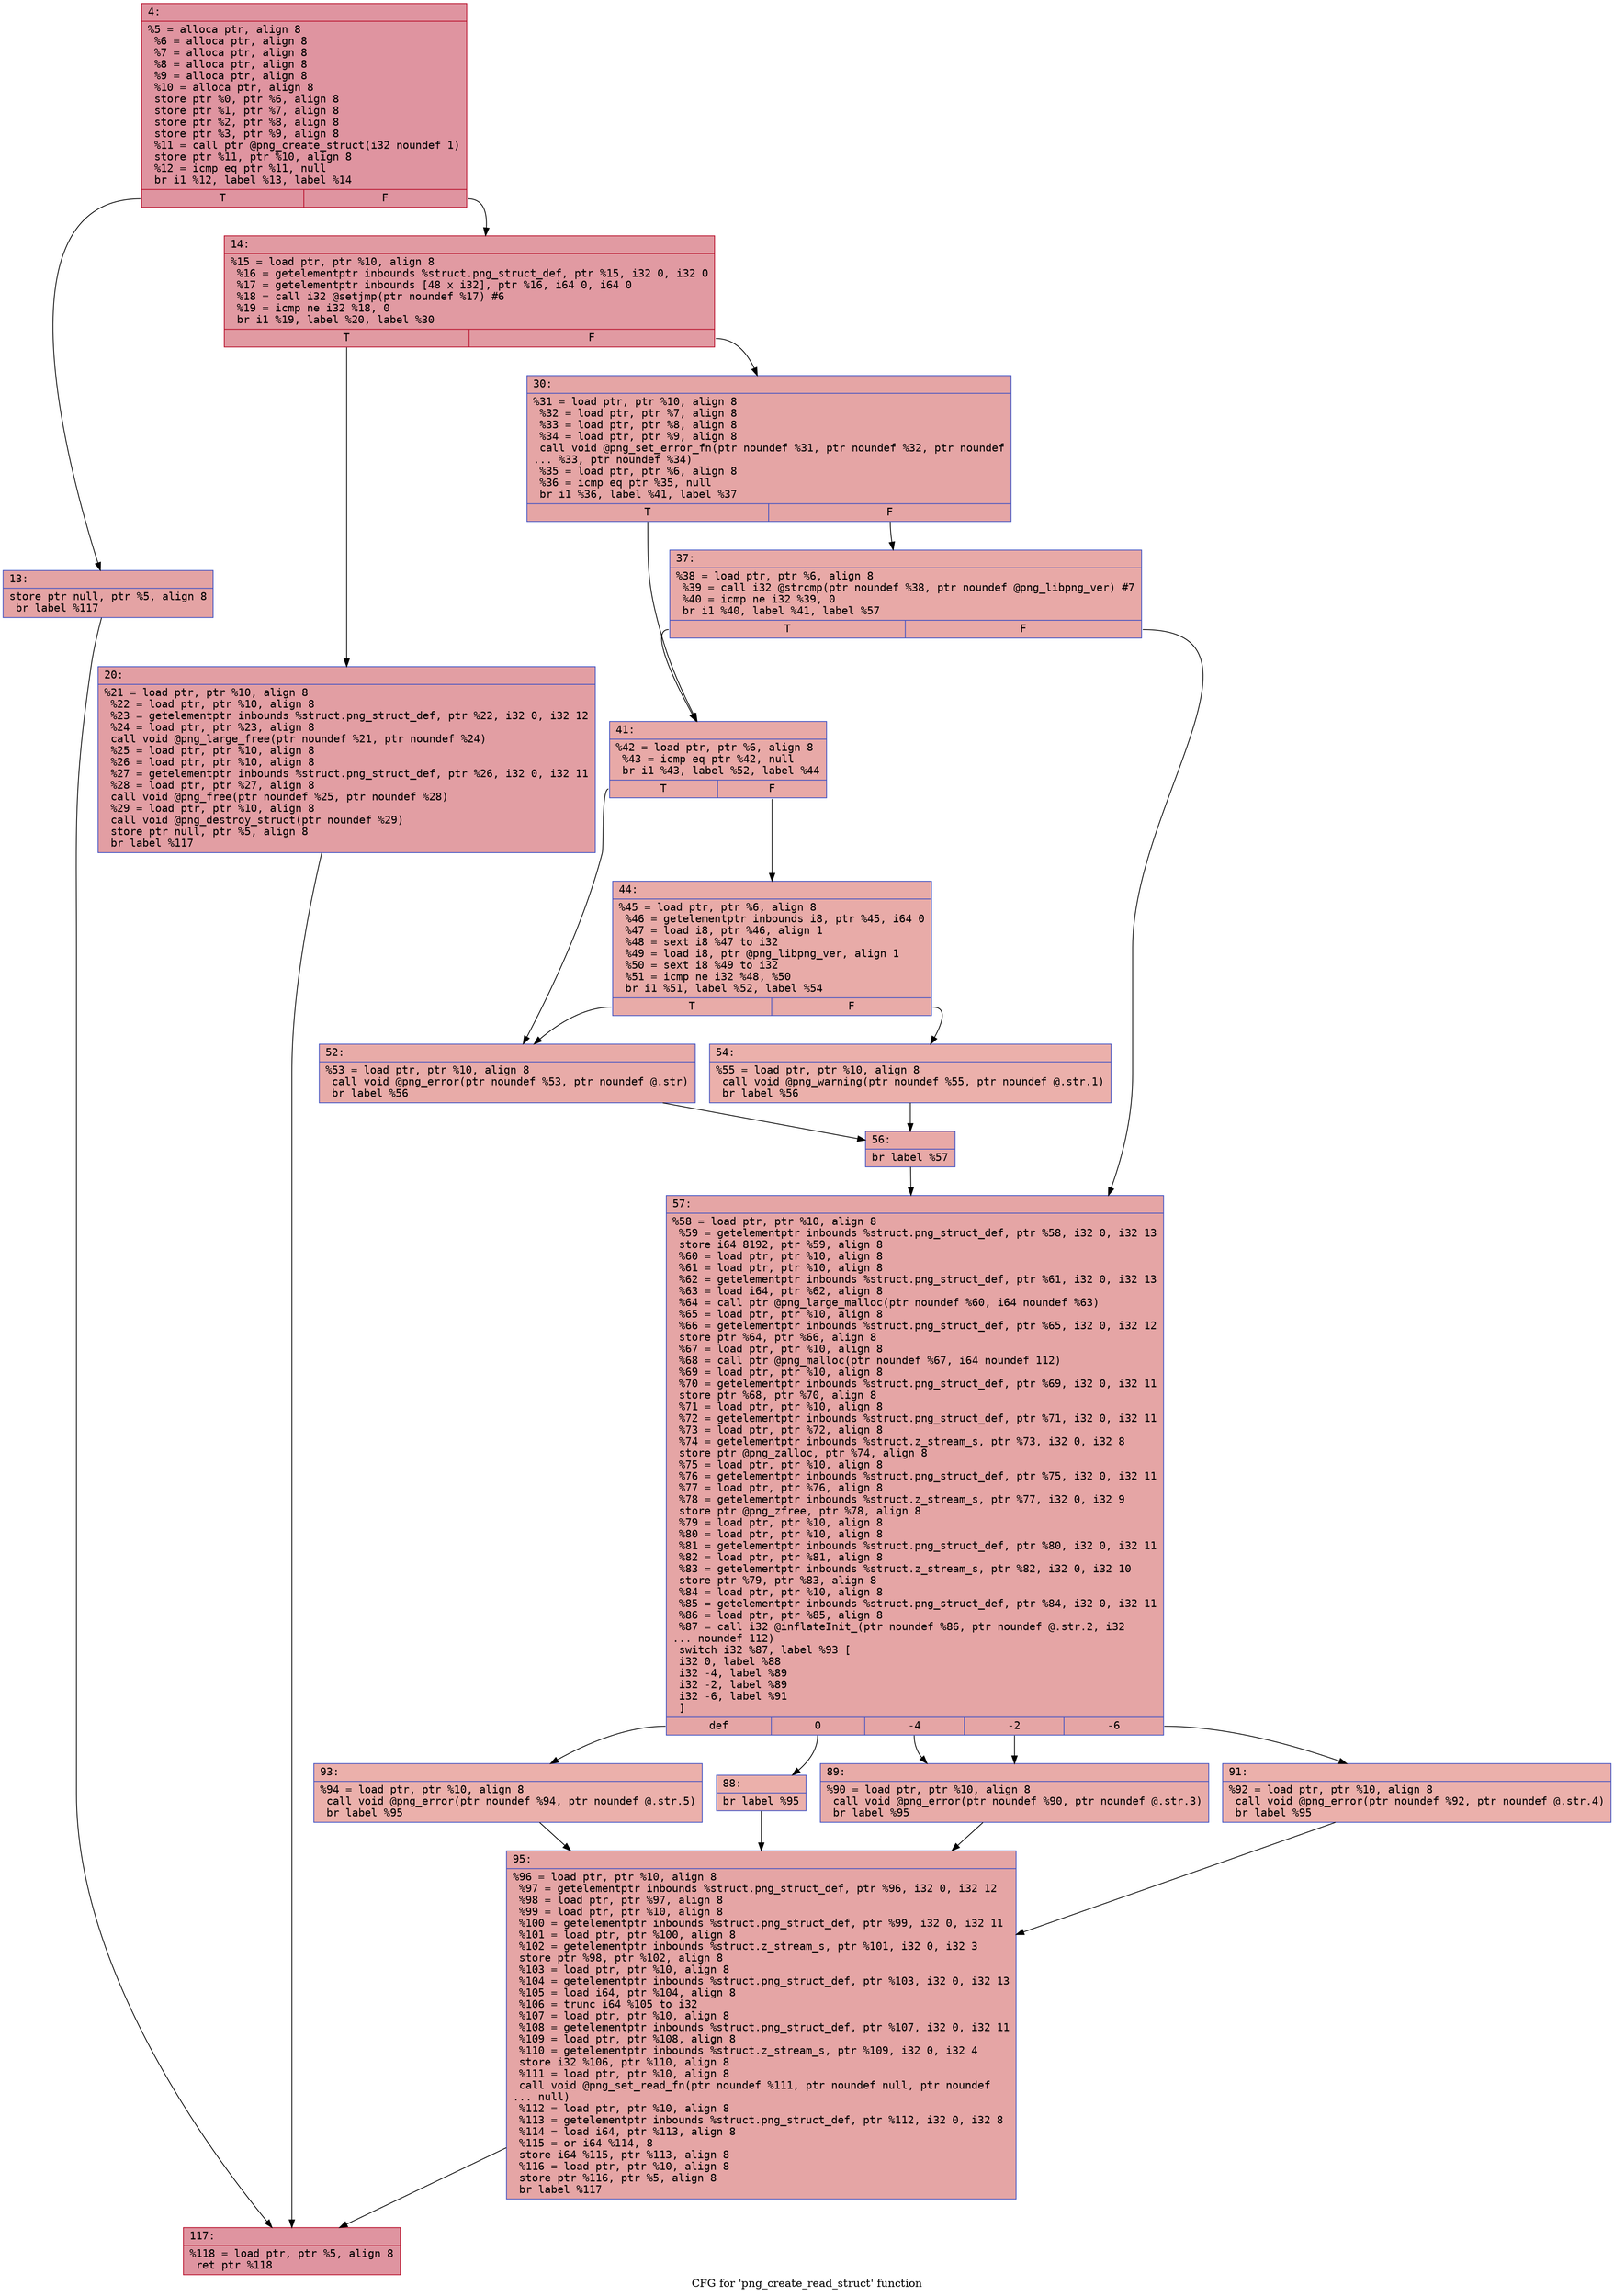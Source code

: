 digraph "CFG for 'png_create_read_struct' function" {
	label="CFG for 'png_create_read_struct' function";

	Node0x600001c02440 [shape=record,color="#b70d28ff", style=filled, fillcolor="#b70d2870" fontname="Courier",label="{4:\l|  %5 = alloca ptr, align 8\l  %6 = alloca ptr, align 8\l  %7 = alloca ptr, align 8\l  %8 = alloca ptr, align 8\l  %9 = alloca ptr, align 8\l  %10 = alloca ptr, align 8\l  store ptr %0, ptr %6, align 8\l  store ptr %1, ptr %7, align 8\l  store ptr %2, ptr %8, align 8\l  store ptr %3, ptr %9, align 8\l  %11 = call ptr @png_create_struct(i32 noundef 1)\l  store ptr %11, ptr %10, align 8\l  %12 = icmp eq ptr %11, null\l  br i1 %12, label %13, label %14\l|{<s0>T|<s1>F}}"];
	Node0x600001c02440:s0 -> Node0x600001c02490[tooltip="4 -> 13\nProbability 37.50%" ];
	Node0x600001c02440:s1 -> Node0x600001c024e0[tooltip="4 -> 14\nProbability 62.50%" ];
	Node0x600001c02490 [shape=record,color="#3d50c3ff", style=filled, fillcolor="#c32e3170" fontname="Courier",label="{13:\l|  store ptr null, ptr %5, align 8\l  br label %117\l}"];
	Node0x600001c02490 -> Node0x600001c02990[tooltip="13 -> 117\nProbability 100.00%" ];
	Node0x600001c024e0 [shape=record,color="#b70d28ff", style=filled, fillcolor="#bb1b2c70" fontname="Courier",label="{14:\l|  %15 = load ptr, ptr %10, align 8\l  %16 = getelementptr inbounds %struct.png_struct_def, ptr %15, i32 0, i32 0\l  %17 = getelementptr inbounds [48 x i32], ptr %16, i64 0, i64 0\l  %18 = call i32 @setjmp(ptr noundef %17) #6\l  %19 = icmp ne i32 %18, 0\l  br i1 %19, label %20, label %30\l|{<s0>T|<s1>F}}"];
	Node0x600001c024e0:s0 -> Node0x600001c02530[tooltip="14 -> 20\nProbability 62.50%" ];
	Node0x600001c024e0:s1 -> Node0x600001c02580[tooltip="14 -> 30\nProbability 37.50%" ];
	Node0x600001c02530 [shape=record,color="#3d50c3ff", style=filled, fillcolor="#be242e70" fontname="Courier",label="{20:\l|  %21 = load ptr, ptr %10, align 8\l  %22 = load ptr, ptr %10, align 8\l  %23 = getelementptr inbounds %struct.png_struct_def, ptr %22, i32 0, i32 12\l  %24 = load ptr, ptr %23, align 8\l  call void @png_large_free(ptr noundef %21, ptr noundef %24)\l  %25 = load ptr, ptr %10, align 8\l  %26 = load ptr, ptr %10, align 8\l  %27 = getelementptr inbounds %struct.png_struct_def, ptr %26, i32 0, i32 11\l  %28 = load ptr, ptr %27, align 8\l  call void @png_free(ptr noundef %25, ptr noundef %28)\l  %29 = load ptr, ptr %10, align 8\l  call void @png_destroy_struct(ptr noundef %29)\l  store ptr null, ptr %5, align 8\l  br label %117\l}"];
	Node0x600001c02530 -> Node0x600001c02990[tooltip="20 -> 117\nProbability 100.00%" ];
	Node0x600001c02580 [shape=record,color="#3d50c3ff", style=filled, fillcolor="#c5333470" fontname="Courier",label="{30:\l|  %31 = load ptr, ptr %10, align 8\l  %32 = load ptr, ptr %7, align 8\l  %33 = load ptr, ptr %8, align 8\l  %34 = load ptr, ptr %9, align 8\l  call void @png_set_error_fn(ptr noundef %31, ptr noundef %32, ptr noundef\l... %33, ptr noundef %34)\l  %35 = load ptr, ptr %6, align 8\l  %36 = icmp eq ptr %35, null\l  br i1 %36, label %41, label %37\l|{<s0>T|<s1>F}}"];
	Node0x600001c02580:s0 -> Node0x600001c02620[tooltip="30 -> 41\nProbability 37.50%" ];
	Node0x600001c02580:s1 -> Node0x600001c025d0[tooltip="30 -> 37\nProbability 62.50%" ];
	Node0x600001c025d0 [shape=record,color="#3d50c3ff", style=filled, fillcolor="#ca3b3770" fontname="Courier",label="{37:\l|  %38 = load ptr, ptr %6, align 8\l  %39 = call i32 @strcmp(ptr noundef %38, ptr noundef @png_libpng_ver) #7\l  %40 = icmp ne i32 %39, 0\l  br i1 %40, label %41, label %57\l|{<s0>T|<s1>F}}"];
	Node0x600001c025d0:s0 -> Node0x600001c02620[tooltip="37 -> 41\nProbability 62.50%" ];
	Node0x600001c025d0:s1 -> Node0x600001c027b0[tooltip="37 -> 57\nProbability 37.50%" ];
	Node0x600001c02620 [shape=record,color="#3d50c3ff", style=filled, fillcolor="#ca3b3770" fontname="Courier",label="{41:\l|  %42 = load ptr, ptr %6, align 8\l  %43 = icmp eq ptr %42, null\l  br i1 %43, label %52, label %44\l|{<s0>T|<s1>F}}"];
	Node0x600001c02620:s0 -> Node0x600001c026c0[tooltip="41 -> 52\nProbability 37.50%" ];
	Node0x600001c02620:s1 -> Node0x600001c02670[tooltip="41 -> 44\nProbability 62.50%" ];
	Node0x600001c02670 [shape=record,color="#3d50c3ff", style=filled, fillcolor="#cc403a70" fontname="Courier",label="{44:\l|  %45 = load ptr, ptr %6, align 8\l  %46 = getelementptr inbounds i8, ptr %45, i64 0\l  %47 = load i8, ptr %46, align 1\l  %48 = sext i8 %47 to i32\l  %49 = load i8, ptr @png_libpng_ver, align 1\l  %50 = sext i8 %49 to i32\l  %51 = icmp ne i32 %48, %50\l  br i1 %51, label %52, label %54\l|{<s0>T|<s1>F}}"];
	Node0x600001c02670:s0 -> Node0x600001c026c0[tooltip="44 -> 52\nProbability 50.00%" ];
	Node0x600001c02670:s1 -> Node0x600001c02710[tooltip="44 -> 54\nProbability 50.00%" ];
	Node0x600001c026c0 [shape=record,color="#3d50c3ff", style=filled, fillcolor="#cc403a70" fontname="Courier",label="{52:\l|  %53 = load ptr, ptr %10, align 8\l  call void @png_error(ptr noundef %53, ptr noundef @.str)\l  br label %56\l}"];
	Node0x600001c026c0 -> Node0x600001c02760[tooltip="52 -> 56\nProbability 100.00%" ];
	Node0x600001c02710 [shape=record,color="#3d50c3ff", style=filled, fillcolor="#d24b4070" fontname="Courier",label="{54:\l|  %55 = load ptr, ptr %10, align 8\l  call void @png_warning(ptr noundef %55, ptr noundef @.str.1)\l  br label %56\l}"];
	Node0x600001c02710 -> Node0x600001c02760[tooltip="54 -> 56\nProbability 100.00%" ];
	Node0x600001c02760 [shape=record,color="#3d50c3ff", style=filled, fillcolor="#ca3b3770" fontname="Courier",label="{56:\l|  br label %57\l}"];
	Node0x600001c02760 -> Node0x600001c027b0[tooltip="56 -> 57\nProbability 100.00%" ];
	Node0x600001c027b0 [shape=record,color="#3d50c3ff", style=filled, fillcolor="#c5333470" fontname="Courier",label="{57:\l|  %58 = load ptr, ptr %10, align 8\l  %59 = getelementptr inbounds %struct.png_struct_def, ptr %58, i32 0, i32 13\l  store i64 8192, ptr %59, align 8\l  %60 = load ptr, ptr %10, align 8\l  %61 = load ptr, ptr %10, align 8\l  %62 = getelementptr inbounds %struct.png_struct_def, ptr %61, i32 0, i32 13\l  %63 = load i64, ptr %62, align 8\l  %64 = call ptr @png_large_malloc(ptr noundef %60, i64 noundef %63)\l  %65 = load ptr, ptr %10, align 8\l  %66 = getelementptr inbounds %struct.png_struct_def, ptr %65, i32 0, i32 12\l  store ptr %64, ptr %66, align 8\l  %67 = load ptr, ptr %10, align 8\l  %68 = call ptr @png_malloc(ptr noundef %67, i64 noundef 112)\l  %69 = load ptr, ptr %10, align 8\l  %70 = getelementptr inbounds %struct.png_struct_def, ptr %69, i32 0, i32 11\l  store ptr %68, ptr %70, align 8\l  %71 = load ptr, ptr %10, align 8\l  %72 = getelementptr inbounds %struct.png_struct_def, ptr %71, i32 0, i32 11\l  %73 = load ptr, ptr %72, align 8\l  %74 = getelementptr inbounds %struct.z_stream_s, ptr %73, i32 0, i32 8\l  store ptr @png_zalloc, ptr %74, align 8\l  %75 = load ptr, ptr %10, align 8\l  %76 = getelementptr inbounds %struct.png_struct_def, ptr %75, i32 0, i32 11\l  %77 = load ptr, ptr %76, align 8\l  %78 = getelementptr inbounds %struct.z_stream_s, ptr %77, i32 0, i32 9\l  store ptr @png_zfree, ptr %78, align 8\l  %79 = load ptr, ptr %10, align 8\l  %80 = load ptr, ptr %10, align 8\l  %81 = getelementptr inbounds %struct.png_struct_def, ptr %80, i32 0, i32 11\l  %82 = load ptr, ptr %81, align 8\l  %83 = getelementptr inbounds %struct.z_stream_s, ptr %82, i32 0, i32 10\l  store ptr %79, ptr %83, align 8\l  %84 = load ptr, ptr %10, align 8\l  %85 = getelementptr inbounds %struct.png_struct_def, ptr %84, i32 0, i32 11\l  %86 = load ptr, ptr %85, align 8\l  %87 = call i32 @inflateInit_(ptr noundef %86, ptr noundef @.str.2, i32\l... noundef 112)\l  switch i32 %87, label %93 [\l    i32 0, label %88\l    i32 -4, label %89\l    i32 -2, label %89\l    i32 -6, label %91\l  ]\l|{<s0>def|<s1>0|<s2>-4|<s3>-2|<s4>-6}}"];
	Node0x600001c027b0:s0 -> Node0x600001c028f0[tooltip="57 -> 93\nProbability 20.00%" ];
	Node0x600001c027b0:s1 -> Node0x600001c02800[tooltip="57 -> 88\nProbability 20.00%" ];
	Node0x600001c027b0:s2 -> Node0x600001c02850[tooltip="57 -> 89\nProbability 40.00%" ];
	Node0x600001c027b0:s3 -> Node0x600001c02850[tooltip="57 -> 89\nProbability 40.00%" ];
	Node0x600001c027b0:s4 -> Node0x600001c028a0[tooltip="57 -> 91\nProbability 20.00%" ];
	Node0x600001c02800 [shape=record,color="#3d50c3ff", style=filled, fillcolor="#d24b4070" fontname="Courier",label="{88:\l|  br label %95\l}"];
	Node0x600001c02800 -> Node0x600001c02940[tooltip="88 -> 95\nProbability 100.00%" ];
	Node0x600001c02850 [shape=record,color="#3d50c3ff", style=filled, fillcolor="#cc403a70" fontname="Courier",label="{89:\l|  %90 = load ptr, ptr %10, align 8\l  call void @png_error(ptr noundef %90, ptr noundef @.str.3)\l  br label %95\l}"];
	Node0x600001c02850 -> Node0x600001c02940[tooltip="89 -> 95\nProbability 100.00%" ];
	Node0x600001c028a0 [shape=record,color="#3d50c3ff", style=filled, fillcolor="#d24b4070" fontname="Courier",label="{91:\l|  %92 = load ptr, ptr %10, align 8\l  call void @png_error(ptr noundef %92, ptr noundef @.str.4)\l  br label %95\l}"];
	Node0x600001c028a0 -> Node0x600001c02940[tooltip="91 -> 95\nProbability 100.00%" ];
	Node0x600001c028f0 [shape=record,color="#3d50c3ff", style=filled, fillcolor="#d24b4070" fontname="Courier",label="{93:\l|  %94 = load ptr, ptr %10, align 8\l  call void @png_error(ptr noundef %94, ptr noundef @.str.5)\l  br label %95\l}"];
	Node0x600001c028f0 -> Node0x600001c02940[tooltip="93 -> 95\nProbability 100.00%" ];
	Node0x600001c02940 [shape=record,color="#3d50c3ff", style=filled, fillcolor="#c5333470" fontname="Courier",label="{95:\l|  %96 = load ptr, ptr %10, align 8\l  %97 = getelementptr inbounds %struct.png_struct_def, ptr %96, i32 0, i32 12\l  %98 = load ptr, ptr %97, align 8\l  %99 = load ptr, ptr %10, align 8\l  %100 = getelementptr inbounds %struct.png_struct_def, ptr %99, i32 0, i32 11\l  %101 = load ptr, ptr %100, align 8\l  %102 = getelementptr inbounds %struct.z_stream_s, ptr %101, i32 0, i32 3\l  store ptr %98, ptr %102, align 8\l  %103 = load ptr, ptr %10, align 8\l  %104 = getelementptr inbounds %struct.png_struct_def, ptr %103, i32 0, i32 13\l  %105 = load i64, ptr %104, align 8\l  %106 = trunc i64 %105 to i32\l  %107 = load ptr, ptr %10, align 8\l  %108 = getelementptr inbounds %struct.png_struct_def, ptr %107, i32 0, i32 11\l  %109 = load ptr, ptr %108, align 8\l  %110 = getelementptr inbounds %struct.z_stream_s, ptr %109, i32 0, i32 4\l  store i32 %106, ptr %110, align 8\l  %111 = load ptr, ptr %10, align 8\l  call void @png_set_read_fn(ptr noundef %111, ptr noundef null, ptr noundef\l... null)\l  %112 = load ptr, ptr %10, align 8\l  %113 = getelementptr inbounds %struct.png_struct_def, ptr %112, i32 0, i32 8\l  %114 = load i64, ptr %113, align 8\l  %115 = or i64 %114, 8\l  store i64 %115, ptr %113, align 8\l  %116 = load ptr, ptr %10, align 8\l  store ptr %116, ptr %5, align 8\l  br label %117\l}"];
	Node0x600001c02940 -> Node0x600001c02990[tooltip="95 -> 117\nProbability 100.00%" ];
	Node0x600001c02990 [shape=record,color="#b70d28ff", style=filled, fillcolor="#b70d2870" fontname="Courier",label="{117:\l|  %118 = load ptr, ptr %5, align 8\l  ret ptr %118\l}"];
}
